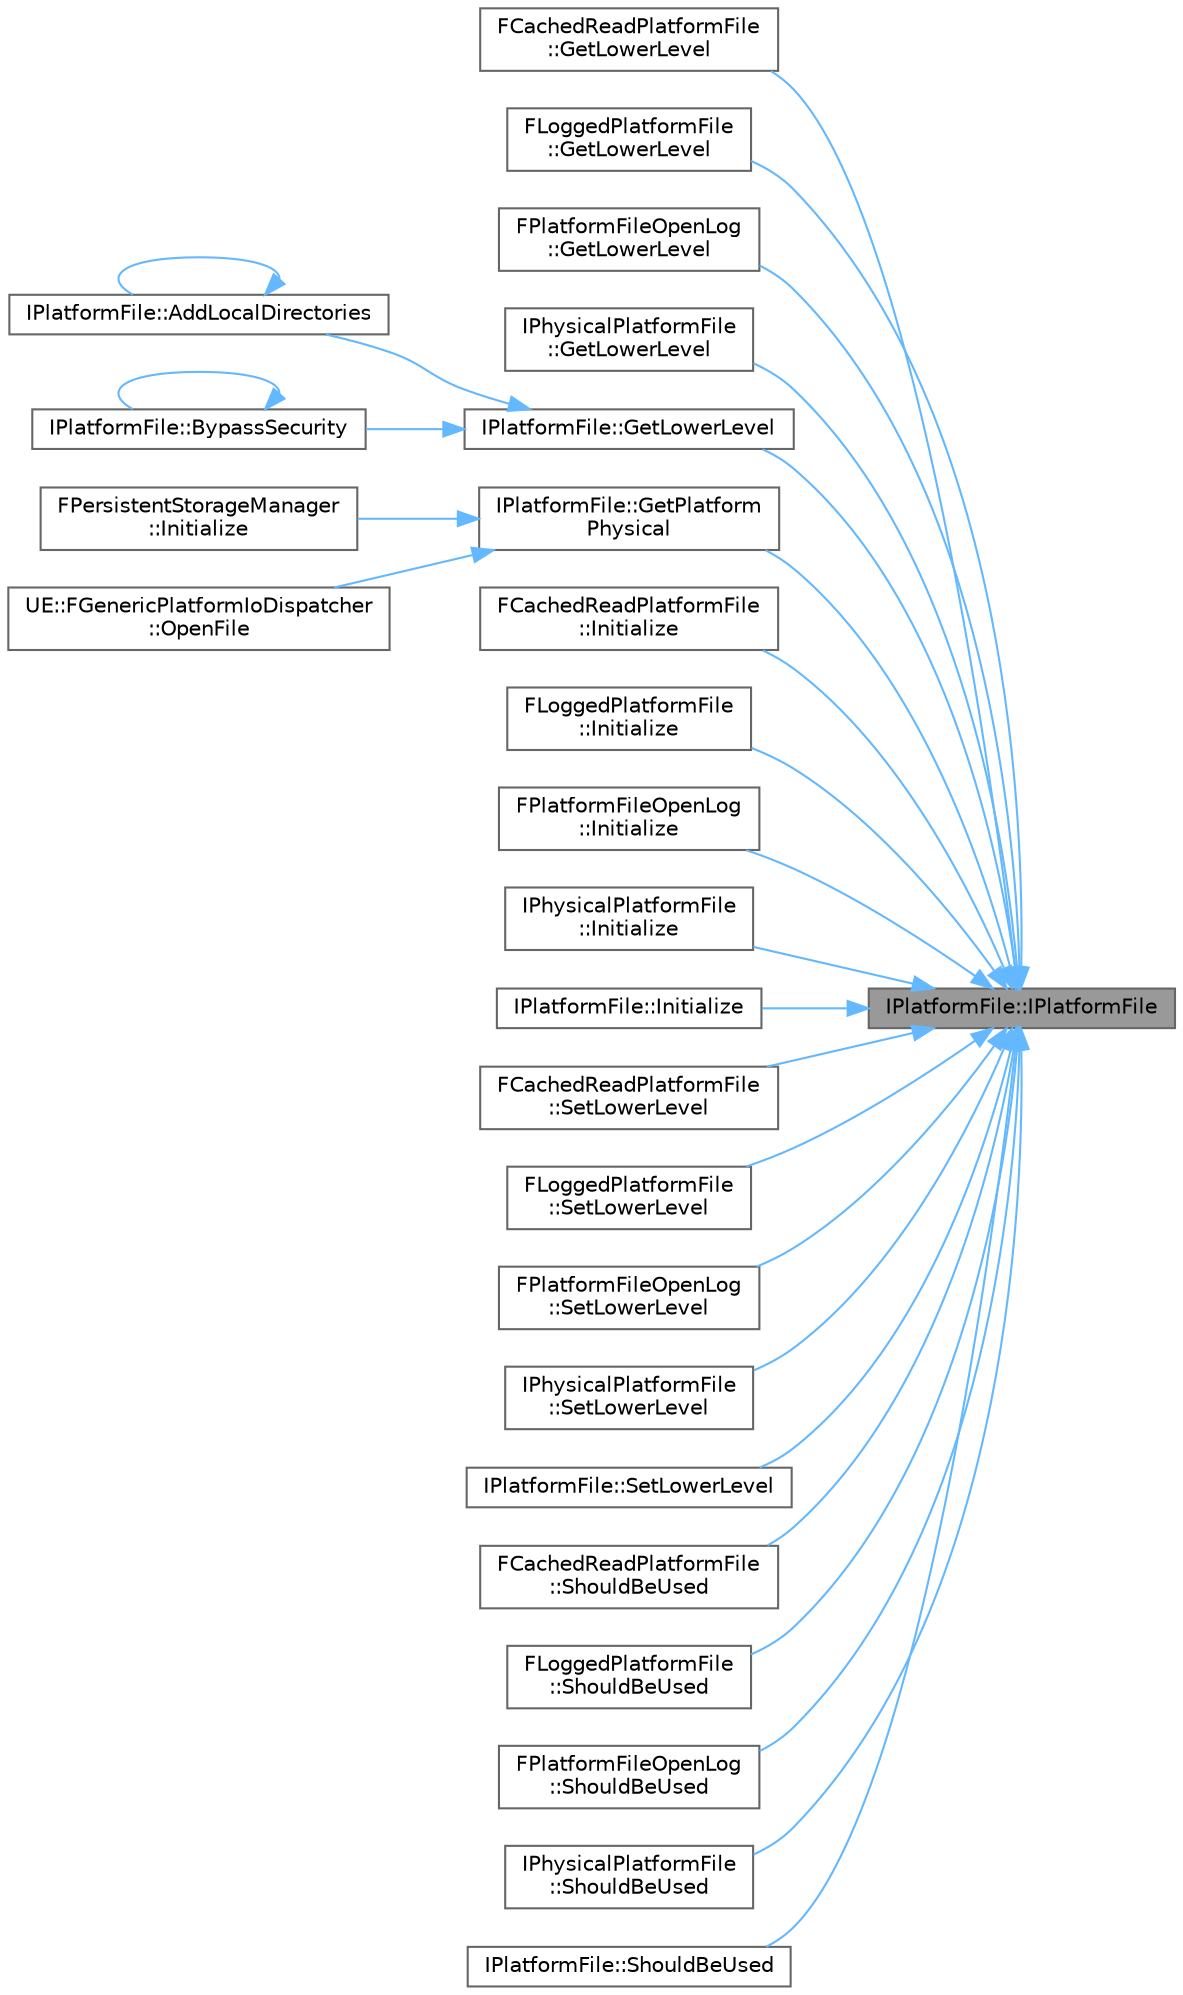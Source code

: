 digraph "IPlatformFile::IPlatformFile"
{
 // INTERACTIVE_SVG=YES
 // LATEX_PDF_SIZE
  bgcolor="transparent";
  edge [fontname=Helvetica,fontsize=10,labelfontname=Helvetica,labelfontsize=10];
  node [fontname=Helvetica,fontsize=10,shape=box,height=0.2,width=0.4];
  rankdir="RL";
  Node1 [id="Node000001",label="IPlatformFile::IPlatformFile",height=0.2,width=0.4,color="gray40", fillcolor="grey60", style="filled", fontcolor="black",tooltip="Constructor/Destructor."];
  Node1 -> Node2 [id="edge1_Node000001_Node000002",dir="back",color="steelblue1",style="solid",tooltip=" "];
  Node2 [id="Node000002",label="FCachedReadPlatformFile\l::GetLowerLevel",height=0.2,width=0.4,color="grey40", fillcolor="white", style="filled",URL="$d2/db0/classFCachedReadPlatformFile.html#a03afa680a8a56def974f9bad27509ef3",tooltip="Gets the platform file wrapped by this file."];
  Node1 -> Node3 [id="edge2_Node000001_Node000003",dir="back",color="steelblue1",style="solid",tooltip=" "];
  Node3 [id="Node000003",label="FLoggedPlatformFile\l::GetLowerLevel",height=0.2,width=0.4,color="grey40", fillcolor="white", style="filled",URL="$d9/de8/classFLoggedPlatformFile.html#a12206394e0d276627d6064101beb09b1",tooltip="Gets the platform file wrapped by this file."];
  Node1 -> Node4 [id="edge3_Node000001_Node000004",dir="back",color="steelblue1",style="solid",tooltip=" "];
  Node4 [id="Node000004",label="FPlatformFileOpenLog\l::GetLowerLevel",height=0.2,width=0.4,color="grey40", fillcolor="white", style="filled",URL="$d4/df9/classFPlatformFileOpenLog.html#a667ba8b68e9c2939ad068785040021d8",tooltip="Gets the platform file wrapped by this file."];
  Node1 -> Node5 [id="edge4_Node000001_Node000005",dir="back",color="steelblue1",style="solid",tooltip=" "];
  Node5 [id="Node000005",label="IPhysicalPlatformFile\l::GetLowerLevel",height=0.2,width=0.4,color="grey40", fillcolor="white", style="filled",URL="$d4/d7a/classIPhysicalPlatformFile.html#aa1d182e4c599b73534f24bf14074e0b5",tooltip="Gets the platform file wrapped by this file."];
  Node1 -> Node6 [id="edge5_Node000001_Node000006",dir="back",color="steelblue1",style="solid",tooltip=" "];
  Node6 [id="Node000006",label="IPlatformFile::GetLowerLevel",height=0.2,width=0.4,color="grey40", fillcolor="white", style="filled",URL="$de/d1e/classIPlatformFile.html#a398b3fbc176e60b3035f3a5ce861bb8b",tooltip="Gets the platform file wrapped by this file."];
  Node6 -> Node7 [id="edge6_Node000006_Node000007",dir="back",color="steelblue1",style="solid",tooltip=" "];
  Node7 [id="Node000007",label="IPlatformFile::AddLocalDirectories",height=0.2,width=0.4,color="grey40", fillcolor="white", style="filled",URL="$de/d1e/classIPlatformFile.html#a349c70aebf1a50c76f4381f9adc0aa5f",tooltip="Identifies any platform specific paths that are guaranteed to be local (i.e."];
  Node7 -> Node7 [id="edge7_Node000007_Node000007",dir="back",color="steelblue1",style="solid",tooltip=" "];
  Node6 -> Node8 [id="edge8_Node000006_Node000008",dir="back",color="steelblue1",style="solid",tooltip=" "];
  Node8 [id="Node000008",label="IPlatformFile::BypassSecurity",height=0.2,width=0.4,color="grey40", fillcolor="white", style="filled",URL="$de/d1e/classIPlatformFile.html#a74e8c41d4155bc2ce2aee85fd192b1f9",tooltip=" "];
  Node8 -> Node8 [id="edge9_Node000008_Node000008",dir="back",color="steelblue1",style="solid",tooltip=" "];
  Node1 -> Node9 [id="edge10_Node000001_Node000009",dir="back",color="steelblue1",style="solid",tooltip=" "];
  Node9 [id="Node000009",label="IPlatformFile::GetPlatform\lPhysical",height=0.2,width=0.4,color="grey40", fillcolor="white", style="filled",URL="$de/d1e/classIPlatformFile.html#a8cfd48afb0c808241836c2b5deda64c6",tooltip="Physical file system of the platform, never wrapped."];
  Node9 -> Node10 [id="edge11_Node000009_Node000010",dir="back",color="steelblue1",style="solid",tooltip=" "];
  Node10 [id="Node000010",label="FPersistentStorageManager\l::Initialize",height=0.2,width=0.4,color="grey40", fillcolor="white", style="filled",URL="$d5/ddb/classFPersistentStorageManager.html#a94fd1db5a0347546ed8148e12427c7d4",tooltip=" "];
  Node9 -> Node11 [id="edge12_Node000009_Node000011",dir="back",color="steelblue1",style="solid",tooltip=" "];
  Node11 [id="Node000011",label="UE::FGenericPlatformIoDispatcher\l::OpenFile",height=0.2,width=0.4,color="grey40", fillcolor="white", style="filled",URL="$d8/d12/classUE_1_1FGenericPlatformIoDispatcher.html#a0ddd05736d5bd3a843bb4a0949e532ba",tooltip="Open file for reading."];
  Node1 -> Node12 [id="edge13_Node000001_Node000012",dir="back",color="steelblue1",style="solid",tooltip=" "];
  Node12 [id="Node000012",label="FCachedReadPlatformFile\l::Initialize",height=0.2,width=0.4,color="grey40", fillcolor="white", style="filled",URL="$d2/db0/classFCachedReadPlatformFile.html#a281a4030ead03235202b0d480c1f167f",tooltip="Initializes platform file."];
  Node1 -> Node13 [id="edge14_Node000001_Node000013",dir="back",color="steelblue1",style="solid",tooltip=" "];
  Node13 [id="Node000013",label="FLoggedPlatformFile\l::Initialize",height=0.2,width=0.4,color="grey40", fillcolor="white", style="filled",URL="$d9/de8/classFLoggedPlatformFile.html#add739bd477256d3e62c4c8bf452670f2",tooltip="Initializes platform file."];
  Node1 -> Node14 [id="edge15_Node000001_Node000014",dir="back",color="steelblue1",style="solid",tooltip=" "];
  Node14 [id="Node000014",label="FPlatformFileOpenLog\l::Initialize",height=0.2,width=0.4,color="grey40", fillcolor="white", style="filled",URL="$d4/df9/classFPlatformFileOpenLog.html#a7051cee07d752632169265d81609697e",tooltip="Initializes platform file."];
  Node1 -> Node15 [id="edge16_Node000001_Node000015",dir="back",color="steelblue1",style="solid",tooltip=" "];
  Node15 [id="Node000015",label="IPhysicalPlatformFile\l::Initialize",height=0.2,width=0.4,color="grey40", fillcolor="white", style="filled",URL="$d4/d7a/classIPhysicalPlatformFile.html#af333417b5c092888fe3e704314632b78",tooltip="Initializes platform file."];
  Node1 -> Node16 [id="edge17_Node000001_Node000016",dir="back",color="steelblue1",style="solid",tooltip=" "];
  Node16 [id="Node000016",label="IPlatformFile::Initialize",height=0.2,width=0.4,color="grey40", fillcolor="white", style="filled",URL="$de/d1e/classIPlatformFile.html#a8beb9aaf0ece2028f64d898e2cf810fc",tooltip="Initializes platform file."];
  Node1 -> Node17 [id="edge18_Node000001_Node000017",dir="back",color="steelblue1",style="solid",tooltip=" "];
  Node17 [id="Node000017",label="FCachedReadPlatformFile\l::SetLowerLevel",height=0.2,width=0.4,color="grey40", fillcolor="white", style="filled",URL="$d2/db0/classFCachedReadPlatformFile.html#aefde3fef442495ba41c026916d6703ad",tooltip="Sets the platform file wrapped by this file."];
  Node1 -> Node18 [id="edge19_Node000001_Node000018",dir="back",color="steelblue1",style="solid",tooltip=" "];
  Node18 [id="Node000018",label="FLoggedPlatformFile\l::SetLowerLevel",height=0.2,width=0.4,color="grey40", fillcolor="white", style="filled",URL="$d9/de8/classFLoggedPlatformFile.html#aca220fa967460e56401ccff6caab574e",tooltip="Sets the platform file wrapped by this file."];
  Node1 -> Node19 [id="edge20_Node000001_Node000019",dir="back",color="steelblue1",style="solid",tooltip=" "];
  Node19 [id="Node000019",label="FPlatformFileOpenLog\l::SetLowerLevel",height=0.2,width=0.4,color="grey40", fillcolor="white", style="filled",URL="$d4/df9/classFPlatformFileOpenLog.html#afd85d2b76e7c261b671f44a619dcc784",tooltip="Sets the platform file wrapped by this file."];
  Node1 -> Node20 [id="edge21_Node000001_Node000020",dir="back",color="steelblue1",style="solid",tooltip=" "];
  Node20 [id="Node000020",label="IPhysicalPlatformFile\l::SetLowerLevel",height=0.2,width=0.4,color="grey40", fillcolor="white", style="filled",URL="$d4/d7a/classIPhysicalPlatformFile.html#af9412169b0412d5b3853a11524c9e46f",tooltip="Sets the platform file wrapped by this file."];
  Node1 -> Node21 [id="edge22_Node000001_Node000021",dir="back",color="steelblue1",style="solid",tooltip=" "];
  Node21 [id="Node000021",label="IPlatformFile::SetLowerLevel",height=0.2,width=0.4,color="grey40", fillcolor="white", style="filled",URL="$de/d1e/classIPlatformFile.html#aeab6d197444d55d5f34a65622b0a100a",tooltip="Sets the platform file wrapped by this file."];
  Node1 -> Node22 [id="edge23_Node000001_Node000022",dir="back",color="steelblue1",style="solid",tooltip=" "];
  Node22 [id="Node000022",label="FCachedReadPlatformFile\l::ShouldBeUsed",height=0.2,width=0.4,color="grey40", fillcolor="white", style="filled",URL="$d2/db0/classFCachedReadPlatformFile.html#a708ffadff464fdb02f965c2f19d2766b",tooltip="Checks if this platform file should be used even though it was not asked to be."];
  Node1 -> Node23 [id="edge24_Node000001_Node000023",dir="back",color="steelblue1",style="solid",tooltip=" "];
  Node23 [id="Node000023",label="FLoggedPlatformFile\l::ShouldBeUsed",height=0.2,width=0.4,color="grey40", fillcolor="white", style="filled",URL="$d9/de8/classFLoggedPlatformFile.html#ad8deccde7c64dc1b2c499b6f293b1208",tooltip="Checks if this platform file should be used even though it was not asked to be."];
  Node1 -> Node24 [id="edge25_Node000001_Node000024",dir="back",color="steelblue1",style="solid",tooltip=" "];
  Node24 [id="Node000024",label="FPlatformFileOpenLog\l::ShouldBeUsed",height=0.2,width=0.4,color="grey40", fillcolor="white", style="filled",URL="$d4/df9/classFPlatformFileOpenLog.html#add4caee18c932930a49fac9195068d0d",tooltip="Checks if this platform file should be used even though it was not asked to be."];
  Node1 -> Node25 [id="edge26_Node000001_Node000025",dir="back",color="steelblue1",style="solid",tooltip=" "];
  Node25 [id="Node000025",label="IPhysicalPlatformFile\l::ShouldBeUsed",height=0.2,width=0.4,color="grey40", fillcolor="white", style="filled",URL="$d4/d7a/classIPhysicalPlatformFile.html#ad78a746d4a2bfa83823e6219323f2a6f",tooltip="Checks if this platform file should be used even though it was not asked to be."];
  Node1 -> Node26 [id="edge27_Node000001_Node000026",dir="back",color="steelblue1",style="solid",tooltip=" "];
  Node26 [id="Node000026",label="IPlatformFile::ShouldBeUsed",height=0.2,width=0.4,color="grey40", fillcolor="white", style="filled",URL="$de/d1e/classIPlatformFile.html#a1c9eb86d79fb5f44f80e979d06733ee5",tooltip="Checks if this platform file should be used even though it was not asked to be."];
}
